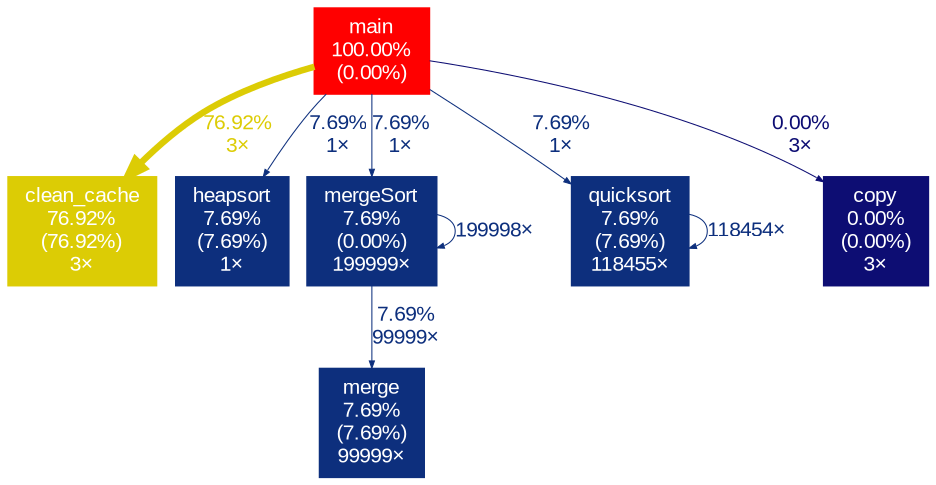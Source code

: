 digraph {
	graph [fontname=Arial, nodesep=0.125, ranksep=0.25];
	node [fontcolor=white, fontname=Arial, height=0, shape=box, style=filled, width=0];
	edge [fontname=Arial];
	1 [color="#ff0000", fontcolor="#ffffff", fontsize="10.00", label="main\n100.00%\n(0.00%)"];
	1 -> 2 [arrowsize="0.88", color="#dccc05", fontcolor="#dccc05", fontsize="10.00", label="76.92%\n3×", labeldistance="3.08", penwidth="3.08"];
	1 -> 4 [arrowsize="0.35", color="#0d2f7d", fontcolor="#0d2f7d", fontsize="10.00", label="7.69%\n1×", labeldistance="0.50", penwidth="0.50"];
	1 -> 5 [arrowsize="0.35", color="#0d2f7d", fontcolor="#0d2f7d", fontsize="10.00", label="7.69%\n1×", labeldistance="0.50", penwidth="0.50"];
	1 -> 6 [arrowsize="0.35", color="#0d2f7d", fontcolor="#0d2f7d", fontsize="10.00", label="7.69%\n1×", labeldistance="0.50", penwidth="0.50"];
	1 -> 7 [arrowsize="0.35", color="#0d0d73", fontcolor="#0d0d73", fontsize="10.00", label="0.00%\n3×", labeldistance="0.50", penwidth="0.50"];
	2 [color="#dccc05", fontcolor="#ffffff", fontsize="10.00", label="clean_cache\n76.92%\n(76.92%)\n3×"];
	3 [color="#0d2f7d", fontcolor="#ffffff", fontsize="10.00", label="merge\n7.69%\n(7.69%)\n99999×"];
	4 [color="#0d2f7d", fontcolor="#ffffff", fontsize="10.00", label="heapsort\n7.69%\n(7.69%)\n1×"];
	5 [color="#0d2f7d", fontcolor="#ffffff", fontsize="10.00", label="mergeSort\n7.69%\n(0.00%)\n199999×"];
	5 -> 3 [arrowsize="0.35", color="#0d2f7d", fontcolor="#0d2f7d", fontsize="10.00", label="7.69%\n99999×", labeldistance="0.50", penwidth="0.50"];
	5 -> 5 [arrowsize="0.35", color="#0d2f7d", fontcolor="#0d2f7d", fontsize="10.00", label="199998×", labeldistance="0.50", penwidth="0.50"];
	6 [color="#0d2f7d", fontcolor="#ffffff", fontsize="10.00", label="quicksort\n7.69%\n(7.69%)\n118455×"];
	6 -> 6 [arrowsize="0.35", color="#0d2f7d", fontcolor="#0d2f7d", fontsize="10.00", label="118454×", labeldistance="0.50", penwidth="0.50"];
	7 [color="#0d0d73", fontcolor="#ffffff", fontsize="10.00", label="copy\n0.00%\n(0.00%)\n3×"];
}
